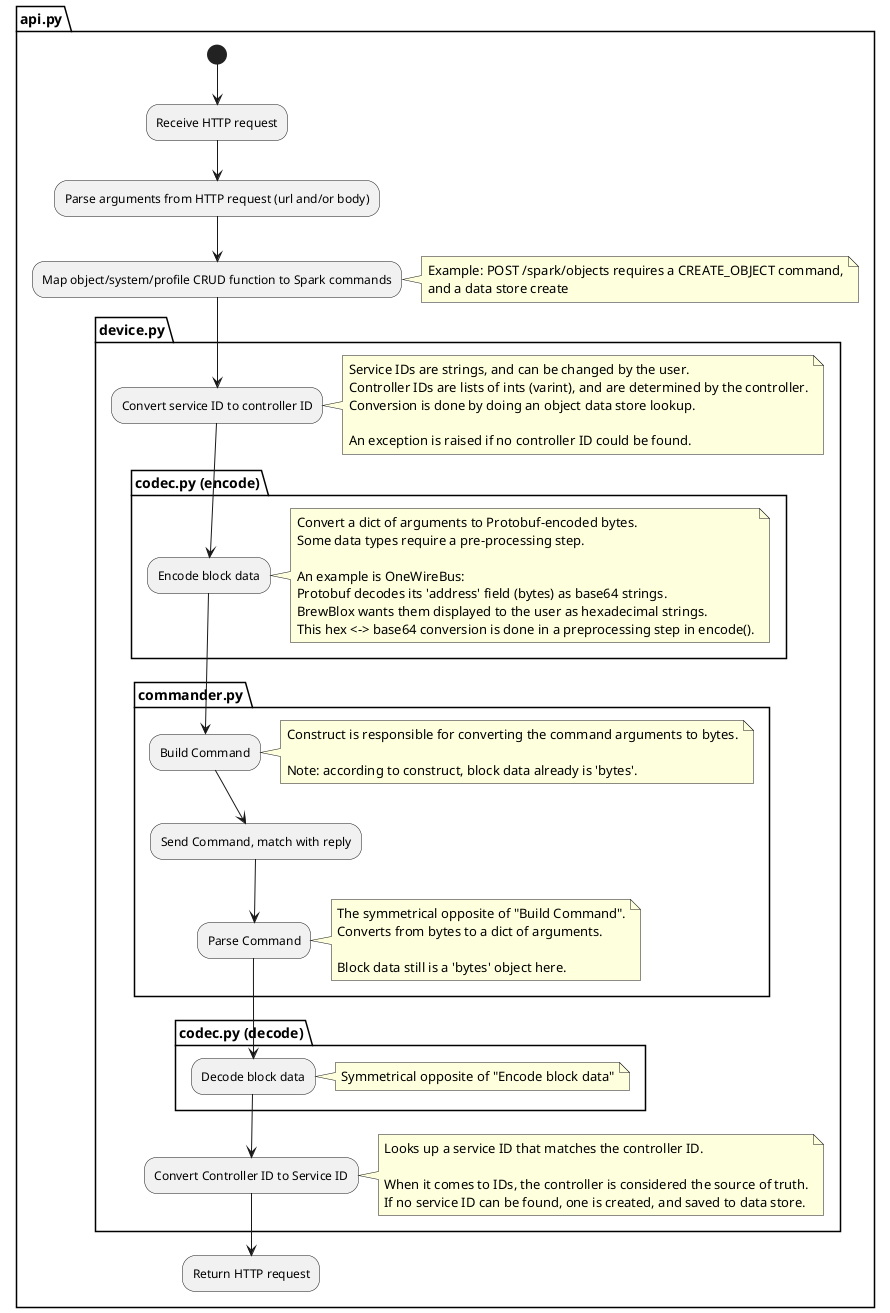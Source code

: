 @startuml Command Transformation

partition "api.py" {
    (*) --> "Receive HTTP request"
    --> "Parse arguments from HTTP request (url and/or body)"

    --> "Map object/system/profile CRUD function to Spark commands"
    note right
        Example: POST /spark/objects requires a CREATE_OBJECT command,
        and a data store create
    end note


    partition "device.py" {
        --> "Convert service ID to controller ID"
        note right
            Service IDs are strings, and can be changed by the user.
            Controller IDs are lists of ints (varint), and are determined by the controller.
            Conversion is done by doing an object data store lookup.

            An exception is raised if no controller ID could be found.
        end note

        partition "codec.py (encode)" {
            --> "Encode block data"
            note right
                Convert a dict of arguments to Protobuf-encoded bytes.
                Some data types require a pre-processing step.

                An example is OneWireBus:
                Protobuf decodes its 'address' field (bytes) as base64 strings.
                BrewBlox wants them displayed to the user as hexadecimal strings.
                This hex <-> base64 conversion is done in a preprocessing step in encode().
            end note
        }

        partition "commander.py" {
            --> "Build Command"
            note right
                Construct is responsible for converting the command arguments to bytes.

                Note: according to construct, block data already is 'bytes'.
            end note

            --> "Send Command, match with reply"

            --> "Parse Command"
            note right
                The symmetrical opposite of "Build Command".
                Converts from bytes to a dict of arguments.

                Block data still is a 'bytes' object here.
            end note
        }

        partition "codec.py (decode)" {
            --> "Decode block data"
            note right
                Symmetrical opposite of "Encode block data"
            end note
        }

        --> "Convert Controller ID to Service ID"
        note right
            Looks up a service ID that matches the controller ID.

            When it comes to IDs, the controller is considered the source of truth.
            If no service ID can be found, one is created, and saved to data store.
        end note
    }

    --> "Return HTTP request"

}

@enduml